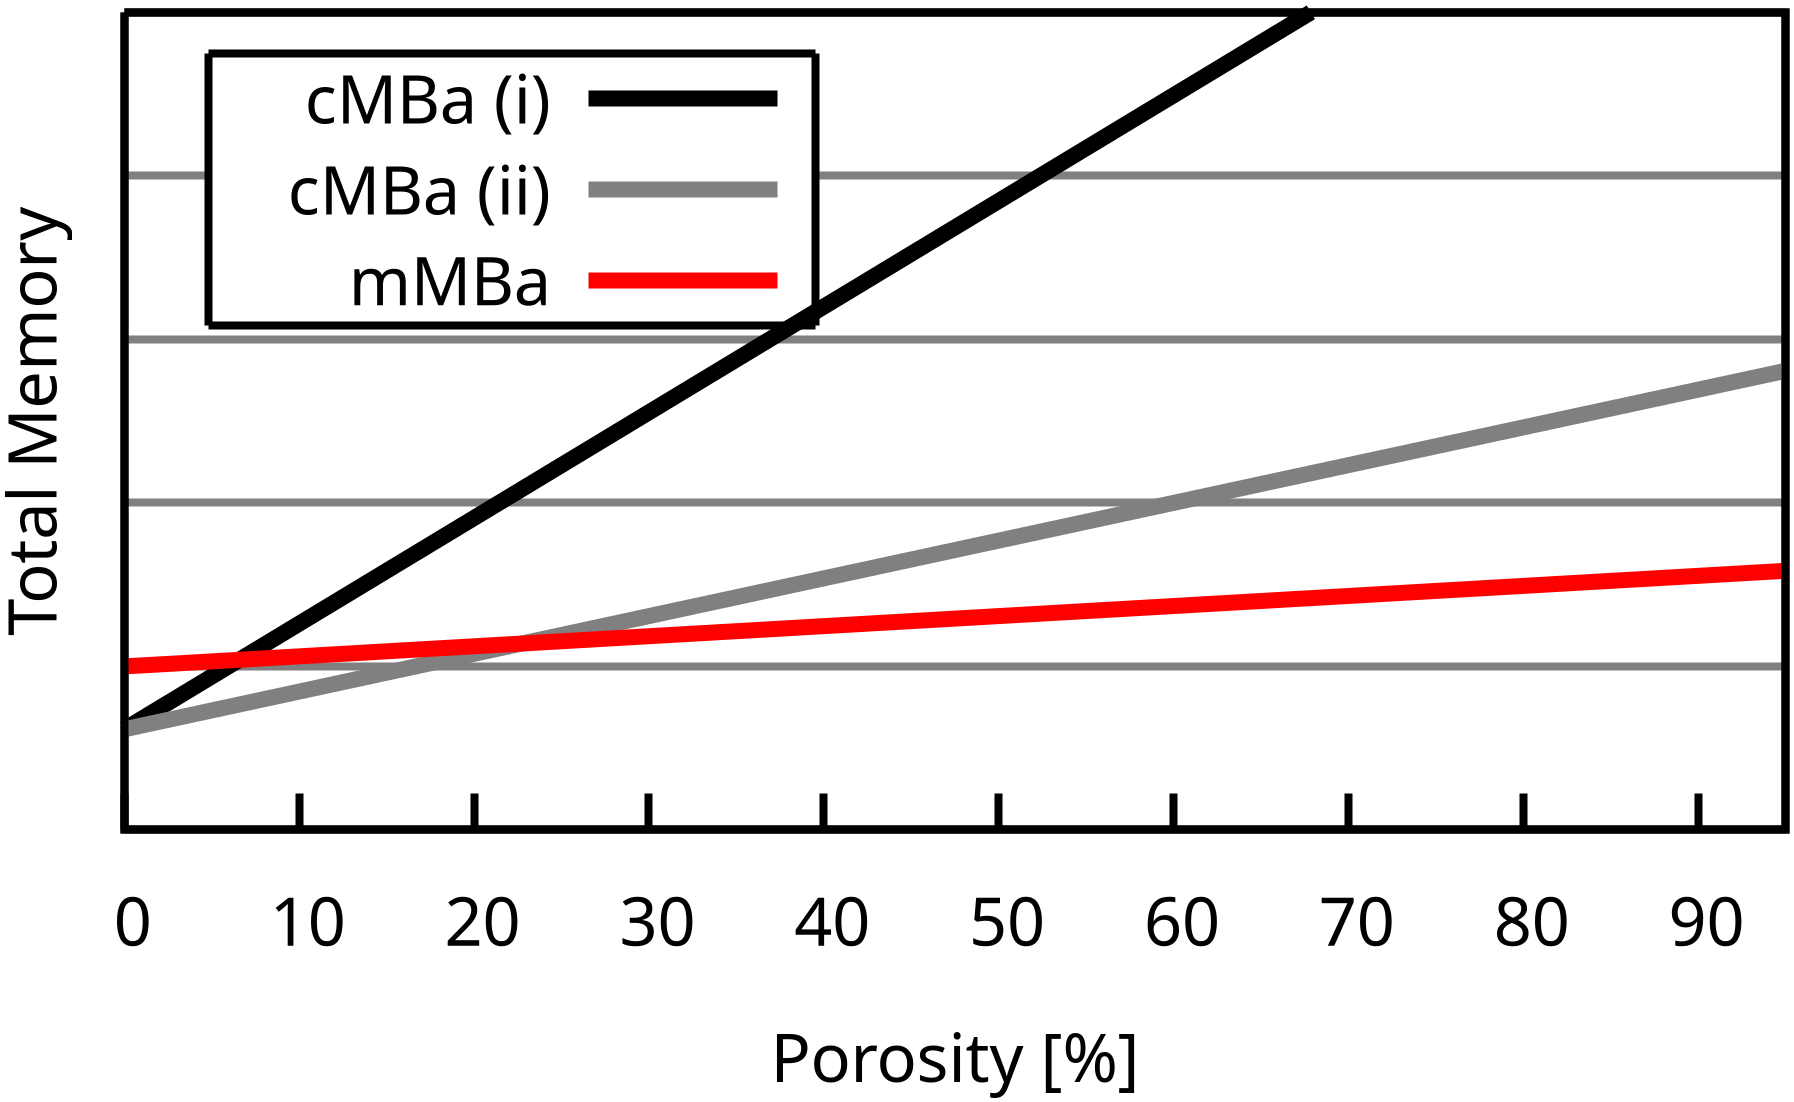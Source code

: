 #set terminal postscript eps enhanced color \
#    font 'Helvetica,32' linewidth 2
#set output "asdfasdf.eps"

set terminal pngcairo size 2000,1200 crop enhanced font 'Verdana,50' linewidth 4
set output "asdfasdf.png"

set border lw 2
set key at 39.5,4.75
set key box lw 2
set xtics nomirror
#unset ytics
cMBi(x) = 8/13.0 + 84*x/100/13.0
cMBii(x) = 8/13.0 + 30*x/100/13.0
mMB(x) = 13/13.0 + 8*x/100/13.0
set xrange [0:95]
set yrange [0:5]
set xtics 0,10
set ytics 0,1
set ytic scale 0
set ytics format " "
set grid ytics ls-1 lw 2 lc rgb "#808080"
set xlabel "Porosity [%]"
set ylabel "Total Memory" offset 1.5
plot cMBi(x) title "cMBa (i)" w l lt 1 lw 4 lc rgb "black",\
cMBii(x) title "cMBa (ii)" w l lt 1 lw 4 lc rgb "#808080",\
mMB(x) title "mMBa" w l lt 1 lw 4 lc rgb "red"
